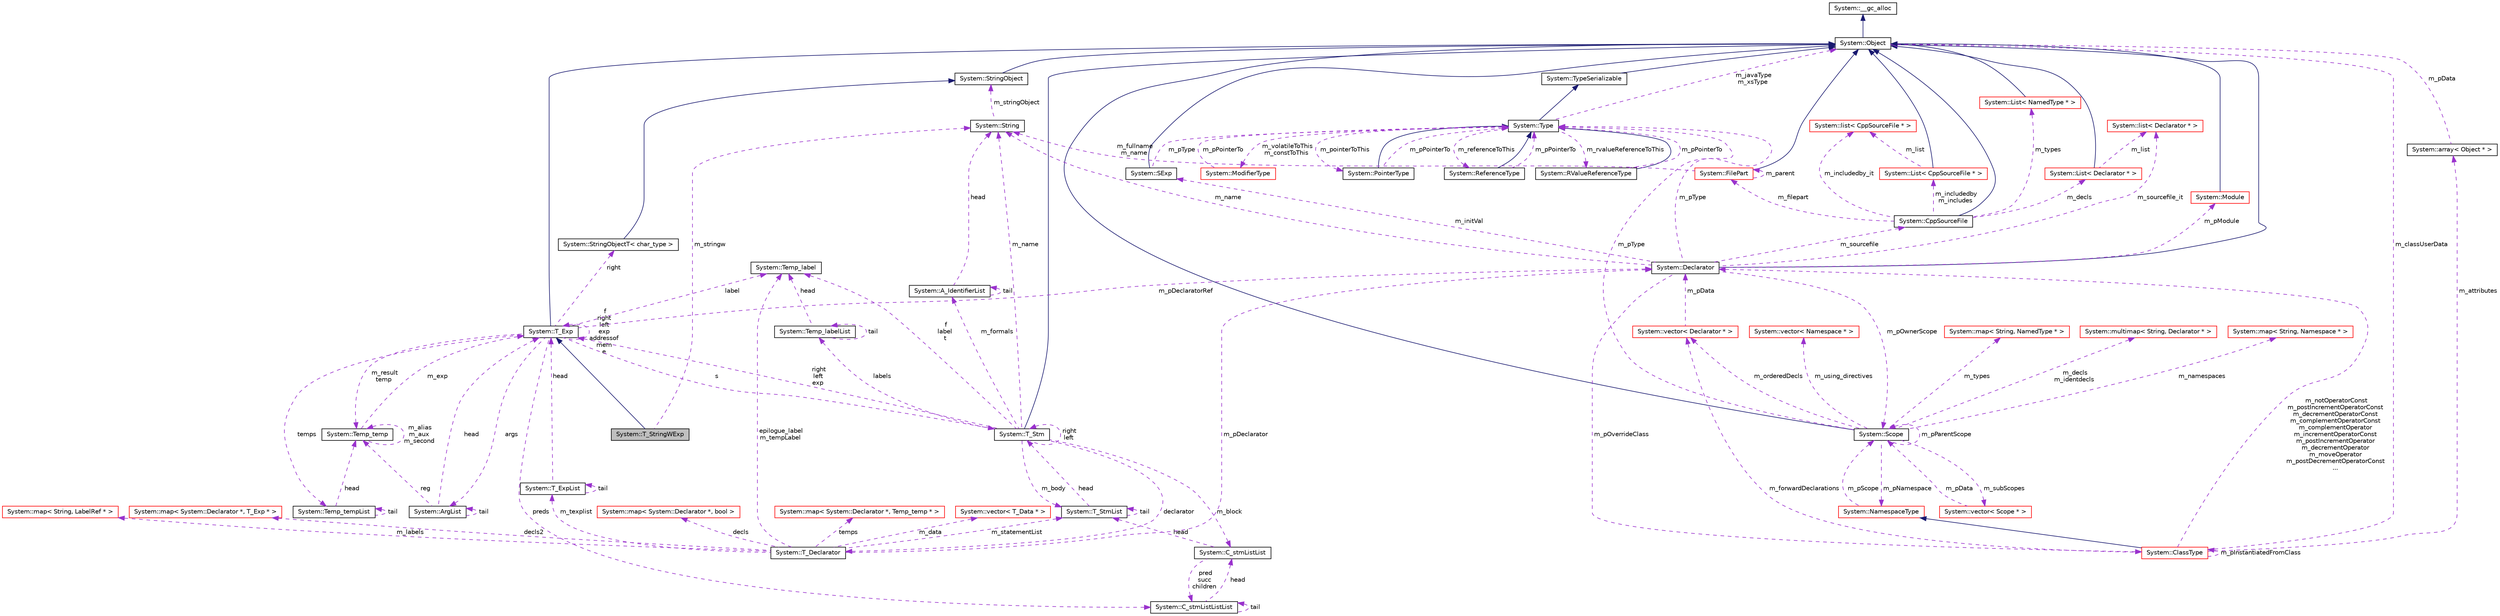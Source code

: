 digraph G
{
  edge [fontname="Helvetica",fontsize="10",labelfontname="Helvetica",labelfontsize="10"];
  node [fontname="Helvetica",fontsize="10",shape=record];
  Node1 [label="System::T_StringWExp",height=0.2,width=0.4,color="black", fillcolor="grey75", style="filled" fontcolor="black"];
  Node2 -> Node1 [dir="back",color="midnightblue",fontsize="10",style="solid",fontname="Helvetica"];
  Node2 [label="System::T_Exp",height=0.2,width=0.4,color="black", fillcolor="white", style="filled",URL="$class_system_1_1_t___exp.html"];
  Node3 -> Node2 [dir="back",color="midnightblue",fontsize="10",style="solid",fontname="Helvetica"];
  Node3 [label="System::Object",height=0.2,width=0.4,color="black", fillcolor="white", style="filled",URL="$class_system_1_1_object.html"];
  Node4 -> Node3 [dir="back",color="midnightblue",fontsize="10",style="solid",fontname="Helvetica"];
  Node4 [label="System::__gc_alloc",height=0.2,width=0.4,color="black", fillcolor="white", style="filled",URL="$class_system_1_1____gc__alloc.html"];
  Node5 -> Node2 [dir="back",color="darkorchid3",fontsize="10",style="dashed",label=" preds" ,fontname="Helvetica"];
  Node5 [label="System::C_stmListListList",height=0.2,width=0.4,color="black", fillcolor="white", style="filled",URL="$class_system_1_1_c__stm_list_list_list.html"];
  Node5 -> Node5 [dir="back",color="darkorchid3",fontsize="10",style="dashed",label=" tail" ,fontname="Helvetica"];
  Node6 -> Node5 [dir="back",color="darkorchid3",fontsize="10",style="dashed",label=" head" ,fontname="Helvetica"];
  Node6 [label="System::C_stmListList",height=0.2,width=0.4,color="black", fillcolor="white", style="filled",URL="$class_system_1_1_c__stm_list_list.html"];
  Node5 -> Node6 [dir="back",color="darkorchid3",fontsize="10",style="dashed",label=" pred\nsucc\nchildren" ,fontname="Helvetica"];
  Node7 -> Node6 [dir="back",color="darkorchid3",fontsize="10",style="dashed",label=" head" ,fontname="Helvetica"];
  Node7 [label="System::T_StmList",height=0.2,width=0.4,color="black", fillcolor="white", style="filled",URL="$class_system_1_1_t___stm_list.html"];
  Node8 -> Node7 [dir="back",color="darkorchid3",fontsize="10",style="dashed",label=" head" ,fontname="Helvetica"];
  Node8 [label="System::T_Stm",height=0.2,width=0.4,color="black", fillcolor="white", style="filled",URL="$class_system_1_1_t___stm.html"];
  Node3 -> Node8 [dir="back",color="midnightblue",fontsize="10",style="solid",fontname="Helvetica"];
  Node8 -> Node8 [dir="back",color="darkorchid3",fontsize="10",style="dashed",label=" right\nleft" ,fontname="Helvetica"];
  Node7 -> Node8 [dir="back",color="darkorchid3",fontsize="10",style="dashed",label=" m_body" ,fontname="Helvetica"];
  Node9 -> Node8 [dir="back",color="darkorchid3",fontsize="10",style="dashed",label=" labels" ,fontname="Helvetica"];
  Node9 [label="System::Temp_labelList",height=0.2,width=0.4,color="black", fillcolor="white", style="filled",URL="$struct_system_1_1_temp__label_list.html"];
  Node9 -> Node9 [dir="back",color="darkorchid3",fontsize="10",style="dashed",label=" tail" ,fontname="Helvetica"];
  Node10 -> Node9 [dir="back",color="darkorchid3",fontsize="10",style="dashed",label=" head" ,fontname="Helvetica"];
  Node10 [label="System::Temp_label",height=0.2,width=0.4,color="black", fillcolor="white", style="filled",URL="$class_system_1_1_temp__label.html"];
  Node10 -> Node8 [dir="back",color="darkorchid3",fontsize="10",style="dashed",label=" f\nlabel\nt" ,fontname="Helvetica"];
  Node11 -> Node8 [dir="back",color="darkorchid3",fontsize="10",style="dashed",label=" declarator" ,fontname="Helvetica"];
  Node11 [label="System::T_Declarator",height=0.2,width=0.4,color="black", fillcolor="white", style="filled",URL="$class_system_1_1_t___declarator.html"];
  Node12 -> Node11 [dir="back",color="darkorchid3",fontsize="10",style="dashed",label=" decls" ,fontname="Helvetica"];
  Node12 [label="System::map\< System::Declarator *, bool \>",height=0.2,width=0.4,color="red", fillcolor="white", style="filled",URL="$class_system_1_1map.html"];
  Node13 -> Node11 [dir="back",color="darkorchid3",fontsize="10",style="dashed",label=" m_texplist" ,fontname="Helvetica"];
  Node13 [label="System::T_ExpList",height=0.2,width=0.4,color="black", fillcolor="white", style="filled",URL="$class_system_1_1_t___exp_list.html"];
  Node13 -> Node13 [dir="back",color="darkorchid3",fontsize="10",style="dashed",label=" tail" ,fontname="Helvetica"];
  Node2 -> Node13 [dir="back",color="darkorchid3",fontsize="10",style="dashed",label=" head" ,fontname="Helvetica"];
  Node7 -> Node11 [dir="back",color="darkorchid3",fontsize="10",style="dashed",label=" m_statementList" ,fontname="Helvetica"];
  Node10 -> Node11 [dir="back",color="darkorchid3",fontsize="10",style="dashed",label=" epilogue_label\nm_tempLabel" ,fontname="Helvetica"];
  Node14 -> Node11 [dir="back",color="darkorchid3",fontsize="10",style="dashed",label=" m_pDeclarator" ,fontname="Helvetica"];
  Node14 [label="System::Declarator",height=0.2,width=0.4,color="black", fillcolor="white", style="filled",URL="$class_system_1_1_declarator.html"];
  Node3 -> Node14 [dir="back",color="midnightblue",fontsize="10",style="solid",fontname="Helvetica"];
  Node15 -> Node14 [dir="back",color="darkorchid3",fontsize="10",style="dashed",label=" m_pType" ,fontname="Helvetica"];
  Node15 [label="System::Type",height=0.2,width=0.4,color="black", fillcolor="white", style="filled",URL="$class_system_1_1_type.html"];
  Node16 -> Node15 [dir="back",color="midnightblue",fontsize="10",style="solid",fontname="Helvetica"];
  Node16 [label="System::TypeSerializable",height=0.2,width=0.4,color="black", fillcolor="white", style="filled",URL="$class_system_1_1_type_serializable.html"];
  Node3 -> Node16 [dir="back",color="midnightblue",fontsize="10",style="solid",fontname="Helvetica"];
  Node17 -> Node15 [dir="back",color="darkorchid3",fontsize="10",style="dashed",label=" m_pointerToThis" ,fontname="Helvetica"];
  Node17 [label="System::PointerType",height=0.2,width=0.4,color="black", fillcolor="white", style="filled",URL="$class_system_1_1_pointer_type.html"];
  Node15 -> Node17 [dir="back",color="midnightblue",fontsize="10",style="solid",fontname="Helvetica"];
  Node15 -> Node17 [dir="back",color="darkorchid3",fontsize="10",style="dashed",label=" m_pPointerTo" ,fontname="Helvetica"];
  Node18 -> Node15 [dir="back",color="darkorchid3",fontsize="10",style="dashed",label=" m_referenceToThis" ,fontname="Helvetica"];
  Node18 [label="System::ReferenceType",height=0.2,width=0.4,color="black", fillcolor="white", style="filled",URL="$class_system_1_1_reference_type.html"];
  Node15 -> Node18 [dir="back",color="midnightblue",fontsize="10",style="solid",fontname="Helvetica"];
  Node15 -> Node18 [dir="back",color="darkorchid3",fontsize="10",style="dashed",label=" m_pPointerTo" ,fontname="Helvetica"];
  Node19 -> Node15 [dir="back",color="darkorchid3",fontsize="10",style="dashed",label=" m_rvalueReferenceToThis" ,fontname="Helvetica"];
  Node19 [label="System::RValueReferenceType",height=0.2,width=0.4,color="black", fillcolor="white", style="filled",URL="$class_system_1_1_r_value_reference_type.html"];
  Node15 -> Node19 [dir="back",color="midnightblue",fontsize="10",style="solid",fontname="Helvetica"];
  Node15 -> Node19 [dir="back",color="darkorchid3",fontsize="10",style="dashed",label=" m_pPointerTo" ,fontname="Helvetica"];
  Node20 -> Node15 [dir="back",color="darkorchid3",fontsize="10",style="dashed",label=" m_volatileToThis\nm_constToThis" ,fontname="Helvetica"];
  Node20 [label="System::ModifierType",height=0.2,width=0.4,color="red", fillcolor="white", style="filled",URL="$class_system_1_1_modifier_type.html"];
  Node15 -> Node20 [dir="back",color="darkorchid3",fontsize="10",style="dashed",label=" m_pPointerTo" ,fontname="Helvetica"];
  Node3 -> Node15 [dir="back",color="darkorchid3",fontsize="10",style="dashed",label=" m_javaType\nm_xsType" ,fontname="Helvetica"];
  Node21 -> Node14 [dir="back",color="darkorchid3",fontsize="10",style="dashed",label=" m_pOwnerScope" ,fontname="Helvetica"];
  Node21 [label="System::Scope",height=0.2,width=0.4,color="black", fillcolor="white", style="filled",URL="$class_system_1_1_scope.html"];
  Node3 -> Node21 [dir="back",color="midnightblue",fontsize="10",style="solid",fontname="Helvetica"];
  Node15 -> Node21 [dir="back",color="darkorchid3",fontsize="10",style="dashed",label=" m_pType" ,fontname="Helvetica"];
  Node22 -> Node21 [dir="back",color="darkorchid3",fontsize="10",style="dashed",label=" m_subScopes" ,fontname="Helvetica"];
  Node22 [label="System::vector\< Scope * \>",height=0.2,width=0.4,color="red", fillcolor="white", style="filled",URL="$class_system_1_1vector.html"];
  Node21 -> Node22 [dir="back",color="darkorchid3",fontsize="10",style="dashed",label=" m_pData" ,fontname="Helvetica"];
  Node21 -> Node21 [dir="back",color="darkorchid3",fontsize="10",style="dashed",label=" m_pParentScope" ,fontname="Helvetica"];
  Node23 -> Node21 [dir="back",color="darkorchid3",fontsize="10",style="dashed",label=" m_decls\nm_identdecls" ,fontname="Helvetica"];
  Node23 [label="System::multimap\< String, Declarator * \>",height=0.2,width=0.4,color="red", fillcolor="white", style="filled",URL="$class_system_1_1multimap.html"];
  Node24 -> Node21 [dir="back",color="darkorchid3",fontsize="10",style="dashed",label=" m_pNamespace" ,fontname="Helvetica"];
  Node24 [label="System::NamespaceType",height=0.2,width=0.4,color="red", fillcolor="white", style="filled",URL="$class_system_1_1_namespace_type.html"];
  Node21 -> Node24 [dir="back",color="darkorchid3",fontsize="10",style="dashed",label=" m_pScope" ,fontname="Helvetica"];
  Node25 -> Node21 [dir="back",color="darkorchid3",fontsize="10",style="dashed",label=" m_namespaces" ,fontname="Helvetica"];
  Node25 [label="System::map\< String, Namespace * \>",height=0.2,width=0.4,color="red", fillcolor="white", style="filled",URL="$class_system_1_1map.html"];
  Node26 -> Node21 [dir="back",color="darkorchid3",fontsize="10",style="dashed",label=" m_using_directives" ,fontname="Helvetica"];
  Node26 [label="System::vector\< Namespace * \>",height=0.2,width=0.4,color="red", fillcolor="white", style="filled",URL="$class_system_1_1vector.html"];
  Node27 -> Node21 [dir="back",color="darkorchid3",fontsize="10",style="dashed",label=" m_orderedDecls" ,fontname="Helvetica"];
  Node27 [label="System::vector\< Declarator * \>",height=0.2,width=0.4,color="red", fillcolor="white", style="filled",URL="$class_system_1_1vector.html"];
  Node14 -> Node27 [dir="back",color="darkorchid3",fontsize="10",style="dashed",label=" m_pData" ,fontname="Helvetica"];
  Node28 -> Node21 [dir="back",color="darkorchid3",fontsize="10",style="dashed",label=" m_types" ,fontname="Helvetica"];
  Node28 [label="System::map\< String, NamedType * \>",height=0.2,width=0.4,color="red", fillcolor="white", style="filled",URL="$class_system_1_1map.html"];
  Node29 -> Node14 [dir="back",color="darkorchid3",fontsize="10",style="dashed",label=" m_initVal" ,fontname="Helvetica"];
  Node29 [label="System::SExp",height=0.2,width=0.4,color="black", fillcolor="white", style="filled",URL="$class_system_1_1_s_exp.html"];
  Node3 -> Node29 [dir="back",color="midnightblue",fontsize="10",style="solid",fontname="Helvetica"];
  Node15 -> Node29 [dir="back",color="darkorchid3",fontsize="10",style="dashed",label=" m_pType" ,fontname="Helvetica"];
  Node30 -> Node14 [dir="back",color="darkorchid3",fontsize="10",style="dashed",label=" m_sourcefile" ,fontname="Helvetica"];
  Node30 [label="System::CppSourceFile",height=0.2,width=0.4,color="black", fillcolor="white", style="filled",URL="$class_system_1_1_cpp_source_file.html"];
  Node3 -> Node30 [dir="back",color="midnightblue",fontsize="10",style="solid",fontname="Helvetica"];
  Node31 -> Node30 [dir="back",color="darkorchid3",fontsize="10",style="dashed",label=" m_filepart" ,fontname="Helvetica"];
  Node31 [label="System::FilePart",height=0.2,width=0.4,color="red", fillcolor="white", style="filled",URL="$class_system_1_1_file_part.html"];
  Node3 -> Node31 [dir="back",color="midnightblue",fontsize="10",style="solid",fontname="Helvetica"];
  Node31 -> Node31 [dir="back",color="darkorchid3",fontsize="10",style="dashed",label=" m_parent" ,fontname="Helvetica"];
  Node32 -> Node31 [dir="back",color="darkorchid3",fontsize="10",style="dashed",label=" m_fullname\nm_name" ,fontname="Helvetica"];
  Node32 [label="System::String",height=0.2,width=0.4,color="black", fillcolor="white", style="filled",URL="$class_system_1_1_string.html"];
  Node33 -> Node32 [dir="back",color="darkorchid3",fontsize="10",style="dashed",label=" m_stringObject" ,fontname="Helvetica"];
  Node33 [label="System::StringObject",height=0.2,width=0.4,color="black", fillcolor="white", style="filled",URL="$class_system_1_1_string_object.html"];
  Node3 -> Node33 [dir="back",color="midnightblue",fontsize="10",style="solid",fontname="Helvetica"];
  Node34 -> Node30 [dir="back",color="darkorchid3",fontsize="10",style="dashed",label=" m_types" ,fontname="Helvetica"];
  Node34 [label="System::List\< NamedType * \>",height=0.2,width=0.4,color="red", fillcolor="white", style="filled",URL="$class_system_1_1_list.html"];
  Node3 -> Node34 [dir="back",color="midnightblue",fontsize="10",style="solid",fontname="Helvetica"];
  Node35 -> Node30 [dir="back",color="darkorchid3",fontsize="10",style="dashed",label=" m_includedby\nm_includes" ,fontname="Helvetica"];
  Node35 [label="System::List\< CppSourceFile * \>",height=0.2,width=0.4,color="red", fillcolor="white", style="filled",URL="$class_system_1_1_list.html"];
  Node3 -> Node35 [dir="back",color="midnightblue",fontsize="10",style="solid",fontname="Helvetica"];
  Node36 -> Node35 [dir="back",color="darkorchid3",fontsize="10",style="dashed",label=" m_list" ,fontname="Helvetica"];
  Node36 [label="System::list\< CppSourceFile * \>",height=0.2,width=0.4,color="red", fillcolor="white", style="filled",URL="$class_system_1_1list.html"];
  Node36 -> Node30 [dir="back",color="darkorchid3",fontsize="10",style="dashed",label=" m_includedby_it" ,fontname="Helvetica"];
  Node37 -> Node30 [dir="back",color="darkorchid3",fontsize="10",style="dashed",label=" m_decls" ,fontname="Helvetica"];
  Node37 [label="System::List\< Declarator * \>",height=0.2,width=0.4,color="red", fillcolor="white", style="filled",URL="$class_system_1_1_list.html"];
  Node3 -> Node37 [dir="back",color="midnightblue",fontsize="10",style="solid",fontname="Helvetica"];
  Node38 -> Node37 [dir="back",color="darkorchid3",fontsize="10",style="dashed",label=" m_list" ,fontname="Helvetica"];
  Node38 [label="System::list\< Declarator * \>",height=0.2,width=0.4,color="red", fillcolor="white", style="filled",URL="$class_system_1_1list.html"];
  Node39 -> Node14 [dir="back",color="darkorchid3",fontsize="10",style="dashed",label=" m_pOverrideClass" ,fontname="Helvetica"];
  Node39 [label="System::ClassType",height=0.2,width=0.4,color="red", fillcolor="white", style="filled",URL="$class_system_1_1_class_type.html"];
  Node24 -> Node39 [dir="back",color="midnightblue",fontsize="10",style="solid",fontname="Helvetica"];
  Node40 -> Node39 [dir="back",color="darkorchid3",fontsize="10",style="dashed",label=" m_attributes" ,fontname="Helvetica"];
  Node40 [label="System::array\< Object * \>",height=0.2,width=0.4,color="black", fillcolor="white", style="filled",URL="$class_system_1_1array.html"];
  Node3 -> Node40 [dir="back",color="darkorchid3",fontsize="10",style="dashed",label=" m_pData" ,fontname="Helvetica"];
  Node14 -> Node39 [dir="back",color="darkorchid3",fontsize="10",style="dashed",label=" m_notOperatorConst\nm_postIncrementOperatorConst\nm_decrementOperatorConst\nm_complementOperatorConst\nm_complementOperator\nm_incrementOperatorConst\nm_postIncrementOperator\nm_decrementOperator\nm_moveOperator\nm_postDecrementOperatorConst\n..." ,fontname="Helvetica"];
  Node39 -> Node39 [dir="back",color="darkorchid3",fontsize="10",style="dashed",label=" m_pInstantiatedFromClass" ,fontname="Helvetica"];
  Node3 -> Node39 [dir="back",color="darkorchid3",fontsize="10",style="dashed",label=" m_classUserData" ,fontname="Helvetica"];
  Node27 -> Node39 [dir="back",color="darkorchid3",fontsize="10",style="dashed",label=" m_forwardDeclarations" ,fontname="Helvetica"];
  Node32 -> Node14 [dir="back",color="darkorchid3",fontsize="10",style="dashed",label=" m_name" ,fontname="Helvetica"];
  Node41 -> Node14 [dir="back",color="darkorchid3",fontsize="10",style="dashed",label=" m_pModule" ,fontname="Helvetica"];
  Node41 [label="System::Module",height=0.2,width=0.4,color="red", fillcolor="white", style="filled",URL="$class_system_1_1_module.html"];
  Node3 -> Node41 [dir="back",color="midnightblue",fontsize="10",style="solid",fontname="Helvetica"];
  Node38 -> Node14 [dir="back",color="darkorchid3",fontsize="10",style="dashed",label=" m_sourcefile_it" ,fontname="Helvetica"];
  Node42 -> Node11 [dir="back",color="darkorchid3",fontsize="10",style="dashed",label=" temps" ,fontname="Helvetica"];
  Node42 [label="System::map\< System::Declarator *, Temp_temp * \>",height=0.2,width=0.4,color="red", fillcolor="white", style="filled",URL="$class_system_1_1map.html"];
  Node43 -> Node11 [dir="back",color="darkorchid3",fontsize="10",style="dashed",label=" m_data" ,fontname="Helvetica"];
  Node43 [label="System::vector\< T_Data * \>",height=0.2,width=0.4,color="red", fillcolor="white", style="filled",URL="$class_system_1_1vector.html"];
  Node44 -> Node11 [dir="back",color="darkorchid3",fontsize="10",style="dashed",label=" m_labels" ,fontname="Helvetica"];
  Node44 [label="System::map\< String, LabelRef * \>",height=0.2,width=0.4,color="red", fillcolor="white", style="filled",URL="$class_system_1_1map.html"];
  Node45 -> Node11 [dir="back",color="darkorchid3",fontsize="10",style="dashed",label=" decls2" ,fontname="Helvetica"];
  Node45 [label="System::map\< System::Declarator *, T_Exp * \>",height=0.2,width=0.4,color="red", fillcolor="white", style="filled",URL="$class_system_1_1map.html"];
  Node2 -> Node8 [dir="back",color="darkorchid3",fontsize="10",style="dashed",label=" right\nleft\nexp" ,fontname="Helvetica"];
  Node46 -> Node8 [dir="back",color="darkorchid3",fontsize="10",style="dashed",label=" m_formals" ,fontname="Helvetica"];
  Node46 [label="System::A_IdentifierList",height=0.2,width=0.4,color="black", fillcolor="white", style="filled",URL="$class_system_1_1_a___identifier_list.html"];
  Node46 -> Node46 [dir="back",color="darkorchid3",fontsize="10",style="dashed",label=" tail" ,fontname="Helvetica"];
  Node32 -> Node46 [dir="back",color="darkorchid3",fontsize="10",style="dashed",label=" head" ,fontname="Helvetica"];
  Node32 -> Node8 [dir="back",color="darkorchid3",fontsize="10",style="dashed",label=" m_name" ,fontname="Helvetica"];
  Node6 -> Node8 [dir="back",color="darkorchid3",fontsize="10",style="dashed",label=" m_block" ,fontname="Helvetica"];
  Node7 -> Node7 [dir="back",color="darkorchid3",fontsize="10",style="dashed",label=" tail" ,fontname="Helvetica"];
  Node8 -> Node2 [dir="back",color="darkorchid3",fontsize="10",style="dashed",label=" s" ,fontname="Helvetica"];
  Node47 -> Node2 [dir="back",color="darkorchid3",fontsize="10",style="dashed",label=" temps" ,fontname="Helvetica"];
  Node47 [label="System::Temp_tempList",height=0.2,width=0.4,color="black", fillcolor="white", style="filled",URL="$class_system_1_1_temp__temp_list.html"];
  Node47 -> Node47 [dir="back",color="darkorchid3",fontsize="10",style="dashed",label=" tail" ,fontname="Helvetica"];
  Node48 -> Node47 [dir="back",color="darkorchid3",fontsize="10",style="dashed",label=" head" ,fontname="Helvetica"];
  Node48 [label="System::Temp_temp",height=0.2,width=0.4,color="black", fillcolor="white", style="filled",URL="$class_system_1_1_temp__temp.html"];
  Node48 -> Node48 [dir="back",color="darkorchid3",fontsize="10",style="dashed",label=" m_alias\nm_aux\nm_second" ,fontname="Helvetica"];
  Node2 -> Node48 [dir="back",color="darkorchid3",fontsize="10",style="dashed",label=" m_exp" ,fontname="Helvetica"];
  Node10 -> Node2 [dir="back",color="darkorchid3",fontsize="10",style="dashed",label=" label" ,fontname="Helvetica"];
  Node14 -> Node2 [dir="back",color="darkorchid3",fontsize="10",style="dashed",label=" m_pDeclaratorRef" ,fontname="Helvetica"];
  Node49 -> Node2 [dir="back",color="darkorchid3",fontsize="10",style="dashed",label=" args" ,fontname="Helvetica"];
  Node49 [label="System::ArgList",height=0.2,width=0.4,color="black", fillcolor="white", style="filled",URL="$class_system_1_1_arg_list.html"];
  Node49 -> Node49 [dir="back",color="darkorchid3",fontsize="10",style="dashed",label=" tail" ,fontname="Helvetica"];
  Node48 -> Node49 [dir="back",color="darkorchid3",fontsize="10",style="dashed",label=" reg" ,fontname="Helvetica"];
  Node2 -> Node49 [dir="back",color="darkorchid3",fontsize="10",style="dashed",label=" head" ,fontname="Helvetica"];
  Node48 -> Node2 [dir="back",color="darkorchid3",fontsize="10",style="dashed",label=" m_result\ntemp" ,fontname="Helvetica"];
  Node2 -> Node2 [dir="back",color="darkorchid3",fontsize="10",style="dashed",label=" f\nright\nleft\nexp\naddressof\nmem\ne" ,fontname="Helvetica"];
  Node50 -> Node2 [dir="back",color="darkorchid3",fontsize="10",style="dashed",label=" right" ,fontname="Helvetica"];
  Node50 [label="System::StringObjectT\< char_type \>",height=0.2,width=0.4,color="black", fillcolor="white", style="filled",URL="$class_system_1_1_string_object_t.html"];
  Node33 -> Node50 [dir="back",color="midnightblue",fontsize="10",style="solid",fontname="Helvetica"];
  Node32 -> Node1 [dir="back",color="darkorchid3",fontsize="10",style="dashed",label=" m_stringw" ,fontname="Helvetica"];
}
